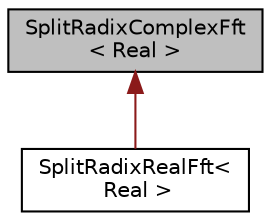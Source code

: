 digraph "SplitRadixComplexFft&lt; Real &gt;"
{
  edge [fontname="Helvetica",fontsize="10",labelfontname="Helvetica",labelfontsize="10"];
  node [fontname="Helvetica",fontsize="10",shape=record];
  Node0 [label="SplitRadixComplexFft\l\< Real \>",height=0.2,width=0.4,color="black", fillcolor="grey75", style="filled", fontcolor="black"];
  Node0 -> Node1 [dir="back",color="firebrick4",fontsize="10",style="solid",fontname="Helvetica"];
  Node1 [label="SplitRadixRealFft\<\l Real \>",height=0.2,width=0.4,color="black", fillcolor="white", style="filled",URL="$classkaldi_1_1SplitRadixRealFft.html"];
}
